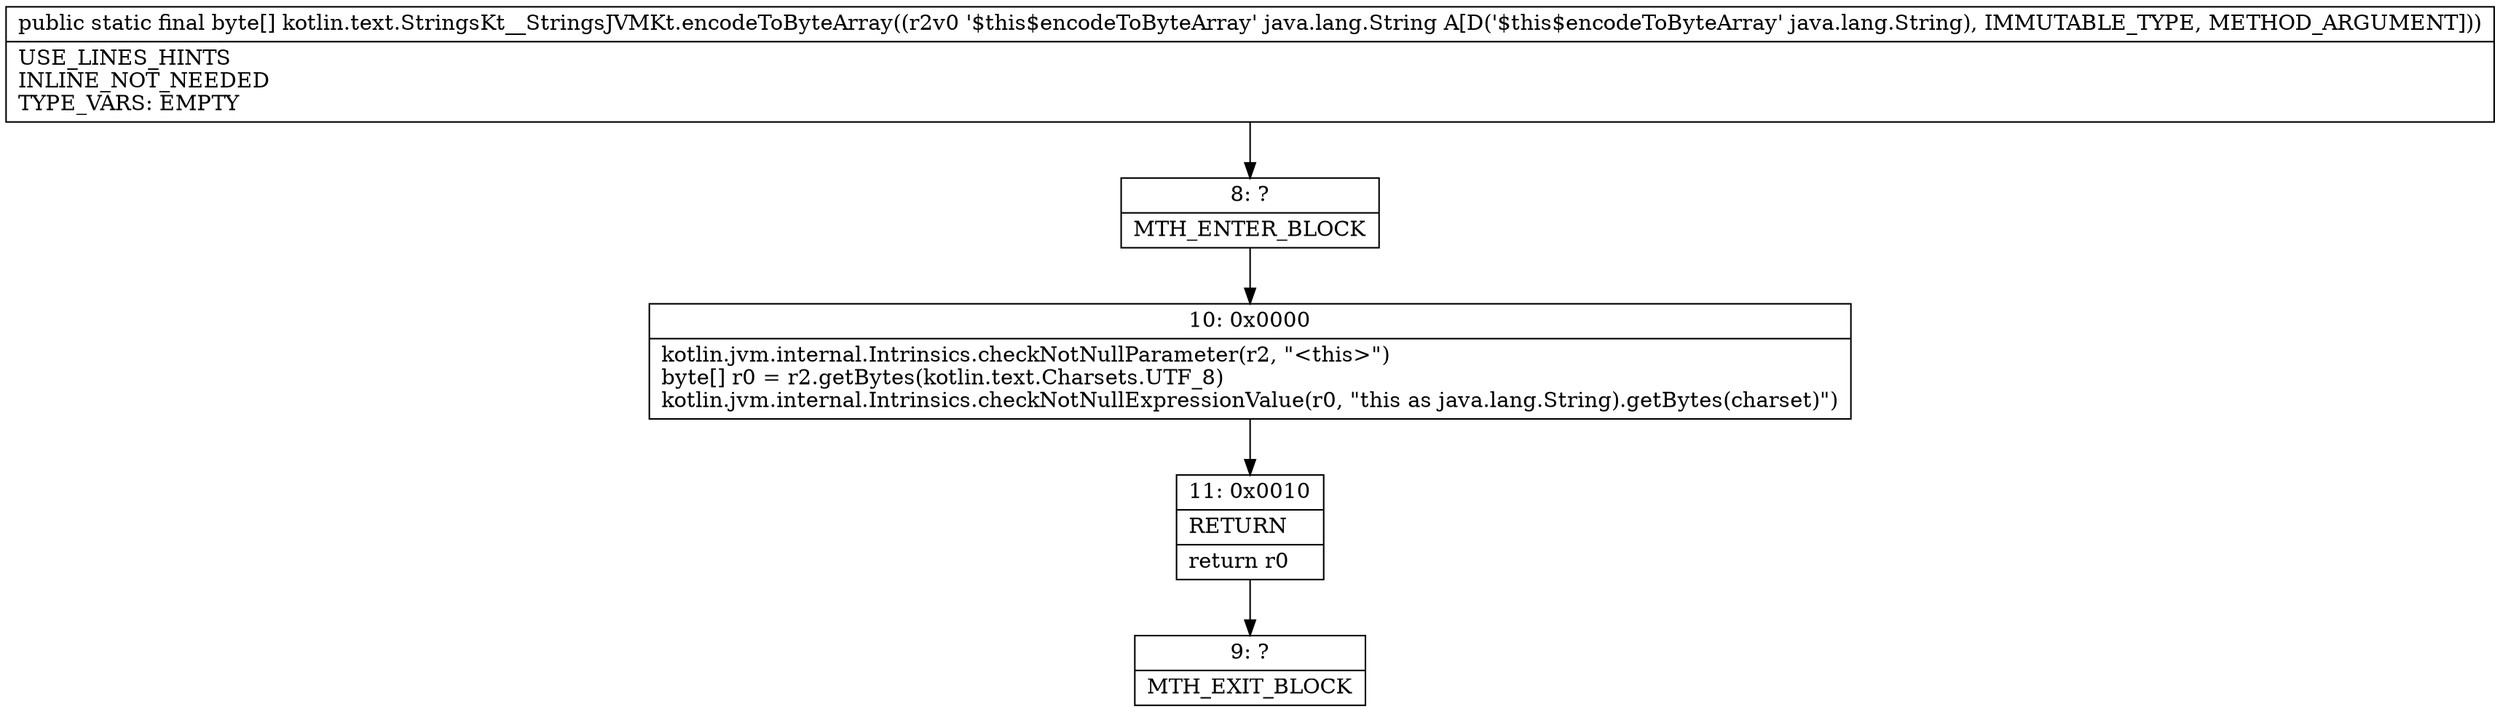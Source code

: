 digraph "CFG forkotlin.text.StringsKt__StringsJVMKt.encodeToByteArray(Ljava\/lang\/String;)[B" {
Node_8 [shape=record,label="{8\:\ ?|MTH_ENTER_BLOCK\l}"];
Node_10 [shape=record,label="{10\:\ 0x0000|kotlin.jvm.internal.Intrinsics.checkNotNullParameter(r2, \"\<this\>\")\lbyte[] r0 = r2.getBytes(kotlin.text.Charsets.UTF_8)\lkotlin.jvm.internal.Intrinsics.checkNotNullExpressionValue(r0, \"this as java.lang.String).getBytes(charset)\")\l}"];
Node_11 [shape=record,label="{11\:\ 0x0010|RETURN\l|return r0\l}"];
Node_9 [shape=record,label="{9\:\ ?|MTH_EXIT_BLOCK\l}"];
MethodNode[shape=record,label="{public static final byte[] kotlin.text.StringsKt__StringsJVMKt.encodeToByteArray((r2v0 '$this$encodeToByteArray' java.lang.String A[D('$this$encodeToByteArray' java.lang.String), IMMUTABLE_TYPE, METHOD_ARGUMENT]))  | USE_LINES_HINTS\lINLINE_NOT_NEEDED\lTYPE_VARS: EMPTY\l}"];
MethodNode -> Node_8;Node_8 -> Node_10;
Node_10 -> Node_11;
Node_11 -> Node_9;
}

